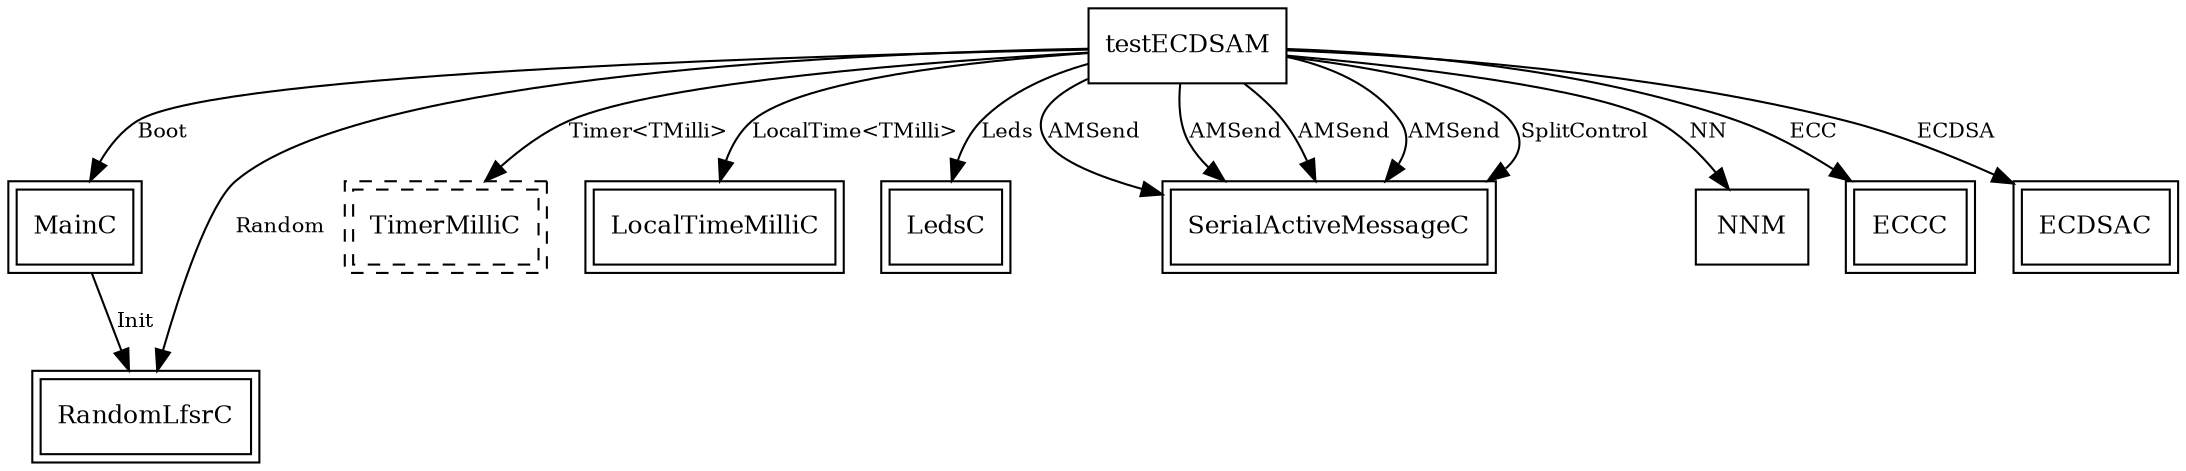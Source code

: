 digraph "testECDSA" {
  "MainC" [fontsize=12, shape=box,peripheries=2, URL="../chtml/tos.system.MainC.html"];
  "RandomLfsrC" [fontsize=12, shape=box,peripheries=2, URL="../chtml/tos.system.RandomLfsrC.html"];
  "testECDSAM" [fontsize=12, shape=box, URL="../chtml/testECDSAM.html"];
  "MainC" [fontsize=12, shape=box,peripheries=2, URL="../chtml/tos.system.MainC.html"];
  "testECDSAM" [fontsize=12, shape=box, URL="../chtml/testECDSAM.html"];
  "testECDSA.TimerMilliC" [fontsize=12, shape=box,peripheries=2, style=dashed, label="TimerMilliC", URL="../chtml/tos.system.TimerMilliC.html"];
  "testECDSAM" [fontsize=12, shape=box, URL="../chtml/testECDSAM.html"];
  "LocalTimeMilliC" [fontsize=12, shape=box,peripheries=2, URL="../chtml/tos.system.LocalTimeMilliC.html"];
  "testECDSAM" [fontsize=12, shape=box, URL="../chtml/testECDSAM.html"];
  "RandomLfsrC" [fontsize=12, shape=box,peripheries=2, URL="../chtml/tos.system.RandomLfsrC.html"];
  "testECDSAM" [fontsize=12, shape=box, URL="../chtml/testECDSAM.html"];
  "LedsC" [fontsize=12, shape=box,peripheries=2, URL="../chtml/tos.system.LedsC.html"];
  "testECDSAM" [fontsize=12, shape=box, URL="../chtml/testECDSAM.html"];
  "SerialActiveMessageC" [fontsize=12, shape=box,peripheries=2, URL="../chtml/tos.lib.serial.SerialActiveMessageC.html"];
  "testECDSAM" [fontsize=12, shape=box, URL="../chtml/testECDSAM.html"];
  "testECDSAM" [fontsize=12, shape=box, URL="../chtml/testECDSAM.html"];
  "testECDSAM" [fontsize=12, shape=box, URL="../chtml/testECDSAM.html"];
  "testECDSAM" [fontsize=12, shape=box, URL="../chtml/testECDSAM.html"];
  "SerialActiveMessageC" [fontsize=12, shape=box,peripheries=2, URL="../chtml/tos.lib.serial.SerialActiveMessageC.html"];
  "testECDSAM" [fontsize=12, shape=box, URL="../chtml/testECDSAM.html"];
  "NNM" [fontsize=12, shape=box, URL="../chtml/NNM.html"];
  "testECDSAM" [fontsize=12, shape=box, URL="../chtml/testECDSAM.html"];
  "ECCC" [fontsize=12, shape=box,peripheries=2, URL="../chtml/ECCC.html"];
  "testECDSAM" [fontsize=12, shape=box, URL="../chtml/testECDSAM.html"];
  "ECDSAC" [fontsize=12, shape=box,peripheries=2, URL="../chtml/ECDSAC.html"];
  "MainC" -> "RandomLfsrC" [label="Init", URL="../ihtml/tos.interfaces.Init.html", fontsize=10];
  "testECDSAM" -> "MainC" [label="Boot", URL="../ihtml/tos.interfaces.Boot.html", fontsize=10];
  "testECDSAM" -> "testECDSA.TimerMilliC" [label="Timer<TMilli>", URL="../ihtml/tos.lib.timer.Timer.html", fontsize=10];
  "testECDSAM" -> "LocalTimeMilliC" [label="LocalTime<TMilli>", URL="../ihtml/tos.lib.timer.LocalTime.html", fontsize=10];
  "testECDSAM" -> "RandomLfsrC" [label="Random", URL="../ihtml/tos.interfaces.Random.html", fontsize=10];
  "testECDSAM" -> "LedsC" [label="Leds", URL="../ihtml/tos.interfaces.Leds.html", fontsize=10];
  "testECDSAM" -> "SerialActiveMessageC" [label="AMSend", URL="../ihtml/tos.interfaces.AMSend.html", fontsize=10];
  "testECDSAM" -> "SerialActiveMessageC" [label="AMSend", URL="../ihtml/tos.interfaces.AMSend.html", fontsize=10];
  "testECDSAM" -> "SerialActiveMessageC" [label="AMSend", URL="../ihtml/tos.interfaces.AMSend.html", fontsize=10];
  "testECDSAM" -> "SerialActiveMessageC" [label="AMSend", URL="../ihtml/tos.interfaces.AMSend.html", fontsize=10];
  "testECDSAM" -> "SerialActiveMessageC" [label="SplitControl", URL="../ihtml/tos.interfaces.SplitControl.html", fontsize=10];
  "testECDSAM" -> "NNM" [label="NN", URL="../ihtml/NN.html", fontsize=10];
  "testECDSAM" -> "ECCC" [label="ECC", URL="../ihtml/ECC.html", fontsize=10];
  "testECDSAM" -> "ECDSAC" [label="ECDSA", URL="../ihtml/ECDSA.html", fontsize=10];
}
